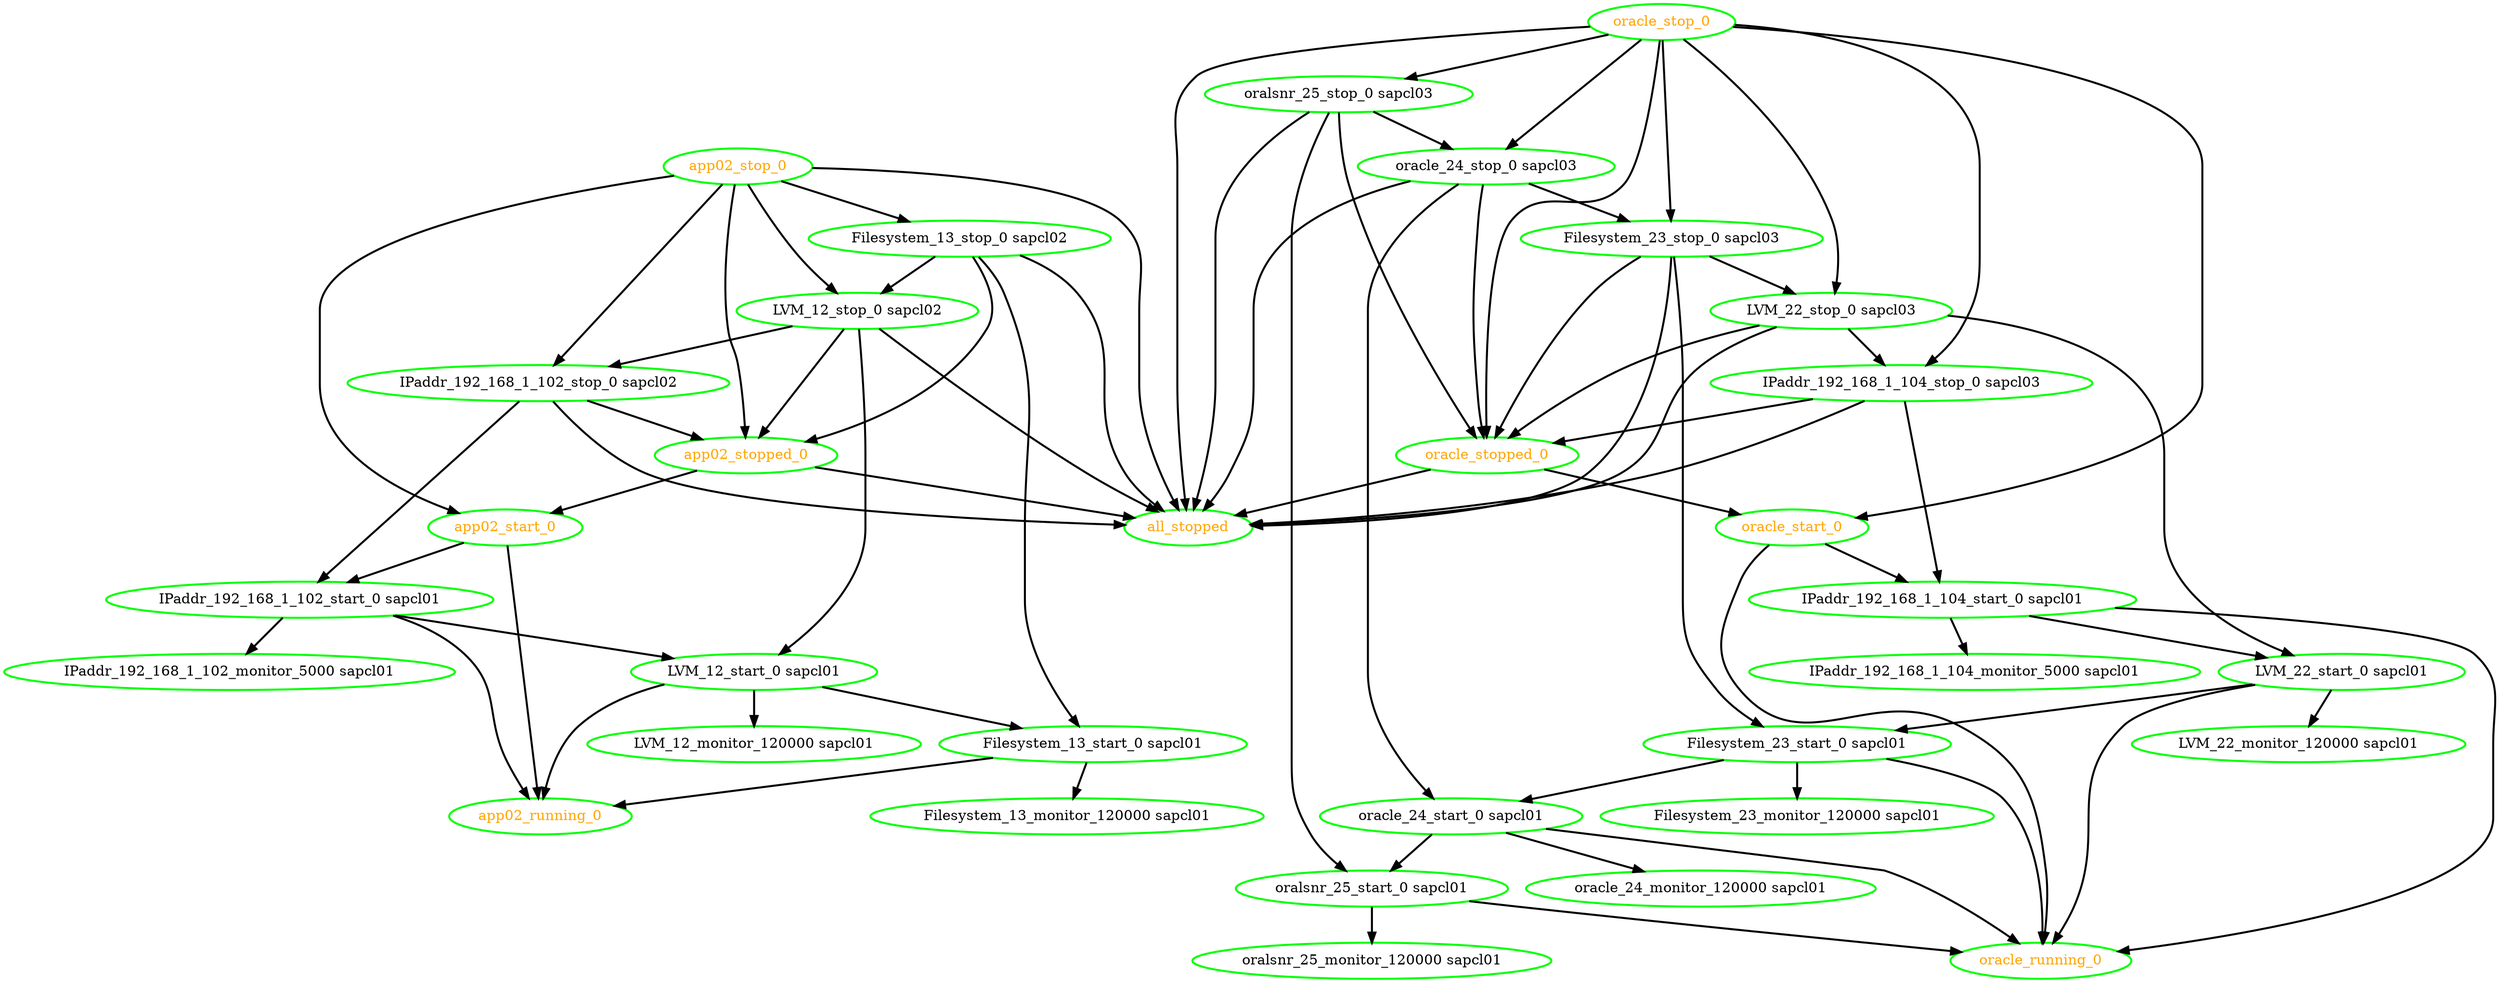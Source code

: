  digraph "g" {
"Filesystem_13_monitor_120000 sapcl01" [ style=bold color="green" fontcolor="black" ]
"Filesystem_13_start_0 sapcl01" -> "Filesystem_13_monitor_120000 sapcl01" [ style = bold]
"Filesystem_13_start_0 sapcl01" -> "app02_running_0" [ style = bold]
"Filesystem_13_start_0 sapcl01" [ style=bold color="green" fontcolor="black" ]
"Filesystem_13_stop_0 sapcl02" -> "Filesystem_13_start_0 sapcl01" [ style = bold]
"Filesystem_13_stop_0 sapcl02" -> "LVM_12_stop_0 sapcl02" [ style = bold]
"Filesystem_13_stop_0 sapcl02" -> "all_stopped" [ style = bold]
"Filesystem_13_stop_0 sapcl02" -> "app02_stopped_0" [ style = bold]
"Filesystem_13_stop_0 sapcl02" [ style=bold color="green" fontcolor="black" ]
"Filesystem_23_monitor_120000 sapcl01" [ style=bold color="green" fontcolor="black" ]
"Filesystem_23_start_0 sapcl01" -> "Filesystem_23_monitor_120000 sapcl01" [ style = bold]
"Filesystem_23_start_0 sapcl01" -> "oracle_24_start_0 sapcl01" [ style = bold]
"Filesystem_23_start_0 sapcl01" -> "oracle_running_0" [ style = bold]
"Filesystem_23_start_0 sapcl01" [ style=bold color="green" fontcolor="black" ]
"Filesystem_23_stop_0 sapcl03" -> "Filesystem_23_start_0 sapcl01" [ style = bold]
"Filesystem_23_stop_0 sapcl03" -> "LVM_22_stop_0 sapcl03" [ style = bold]
"Filesystem_23_stop_0 sapcl03" -> "all_stopped" [ style = bold]
"Filesystem_23_stop_0 sapcl03" -> "oracle_stopped_0" [ style = bold]
"Filesystem_23_stop_0 sapcl03" [ style=bold color="green" fontcolor="black" ]
"IPaddr_192_168_1_102_monitor_5000 sapcl01" [ style=bold color="green" fontcolor="black" ]
"IPaddr_192_168_1_102_start_0 sapcl01" -> "IPaddr_192_168_1_102_monitor_5000 sapcl01" [ style = bold]
"IPaddr_192_168_1_102_start_0 sapcl01" -> "LVM_12_start_0 sapcl01" [ style = bold]
"IPaddr_192_168_1_102_start_0 sapcl01" -> "app02_running_0" [ style = bold]
"IPaddr_192_168_1_102_start_0 sapcl01" [ style=bold color="green" fontcolor="black" ]
"IPaddr_192_168_1_102_stop_0 sapcl02" -> "IPaddr_192_168_1_102_start_0 sapcl01" [ style = bold]
"IPaddr_192_168_1_102_stop_0 sapcl02" -> "all_stopped" [ style = bold]
"IPaddr_192_168_1_102_stop_0 sapcl02" -> "app02_stopped_0" [ style = bold]
"IPaddr_192_168_1_102_stop_0 sapcl02" [ style=bold color="green" fontcolor="black" ]
"IPaddr_192_168_1_104_monitor_5000 sapcl01" [ style=bold color="green" fontcolor="black" ]
"IPaddr_192_168_1_104_start_0 sapcl01" -> "IPaddr_192_168_1_104_monitor_5000 sapcl01" [ style = bold]
"IPaddr_192_168_1_104_start_0 sapcl01" -> "LVM_22_start_0 sapcl01" [ style = bold]
"IPaddr_192_168_1_104_start_0 sapcl01" -> "oracle_running_0" [ style = bold]
"IPaddr_192_168_1_104_start_0 sapcl01" [ style=bold color="green" fontcolor="black" ]
"IPaddr_192_168_1_104_stop_0 sapcl03" -> "IPaddr_192_168_1_104_start_0 sapcl01" [ style = bold]
"IPaddr_192_168_1_104_stop_0 sapcl03" -> "all_stopped" [ style = bold]
"IPaddr_192_168_1_104_stop_0 sapcl03" -> "oracle_stopped_0" [ style = bold]
"IPaddr_192_168_1_104_stop_0 sapcl03" [ style=bold color="green" fontcolor="black" ]
"LVM_12_monitor_120000 sapcl01" [ style=bold color="green" fontcolor="black" ]
"LVM_12_start_0 sapcl01" -> "Filesystem_13_start_0 sapcl01" [ style = bold]
"LVM_12_start_0 sapcl01" -> "LVM_12_monitor_120000 sapcl01" [ style = bold]
"LVM_12_start_0 sapcl01" -> "app02_running_0" [ style = bold]
"LVM_12_start_0 sapcl01" [ style=bold color="green" fontcolor="black" ]
"LVM_12_stop_0 sapcl02" -> "IPaddr_192_168_1_102_stop_0 sapcl02" [ style = bold]
"LVM_12_stop_0 sapcl02" -> "LVM_12_start_0 sapcl01" [ style = bold]
"LVM_12_stop_0 sapcl02" -> "all_stopped" [ style = bold]
"LVM_12_stop_0 sapcl02" -> "app02_stopped_0" [ style = bold]
"LVM_12_stop_0 sapcl02" [ style=bold color="green" fontcolor="black" ]
"LVM_22_monitor_120000 sapcl01" [ style=bold color="green" fontcolor="black" ]
"LVM_22_start_0 sapcl01" -> "Filesystem_23_start_0 sapcl01" [ style = bold]
"LVM_22_start_0 sapcl01" -> "LVM_22_monitor_120000 sapcl01" [ style = bold]
"LVM_22_start_0 sapcl01" -> "oracle_running_0" [ style = bold]
"LVM_22_start_0 sapcl01" [ style=bold color="green" fontcolor="black" ]
"LVM_22_stop_0 sapcl03" -> "IPaddr_192_168_1_104_stop_0 sapcl03" [ style = bold]
"LVM_22_stop_0 sapcl03" -> "LVM_22_start_0 sapcl01" [ style = bold]
"LVM_22_stop_0 sapcl03" -> "all_stopped" [ style = bold]
"LVM_22_stop_0 sapcl03" -> "oracle_stopped_0" [ style = bold]
"LVM_22_stop_0 sapcl03" [ style=bold color="green" fontcolor="black" ]
"all_stopped" [ style=bold color="green" fontcolor="orange"  ]
"app02_running_0" [ style=bold color="green" fontcolor="orange" ]
"app02_start_0" -> "IPaddr_192_168_1_102_start_0 sapcl01" [ style = bold]
"app02_start_0" -> "app02_running_0" [ style = bold]
"app02_start_0" [ style=bold color="green" fontcolor="orange" ]
"app02_stop_0" -> "Filesystem_13_stop_0 sapcl02" [ style = bold]
"app02_stop_0" -> "IPaddr_192_168_1_102_stop_0 sapcl02" [ style = bold]
"app02_stop_0" -> "LVM_12_stop_0 sapcl02" [ style = bold]
"app02_stop_0" -> "all_stopped" [ style = bold]
"app02_stop_0" -> "app02_start_0" [ style = bold]
"app02_stop_0" -> "app02_stopped_0" [ style = bold]
"app02_stop_0" [ style=bold color="green" fontcolor="orange" ]
"app02_stopped_0" -> "all_stopped" [ style = bold]
"app02_stopped_0" -> "app02_start_0" [ style = bold]
"app02_stopped_0" [ style=bold color="green" fontcolor="orange" ]
"oracle_24_monitor_120000 sapcl01" [ style=bold color="green" fontcolor="black" ]
"oracle_24_start_0 sapcl01" -> "oracle_24_monitor_120000 sapcl01" [ style = bold]
"oracle_24_start_0 sapcl01" -> "oracle_running_0" [ style = bold]
"oracle_24_start_0 sapcl01" -> "oralsnr_25_start_0 sapcl01" [ style = bold]
"oracle_24_start_0 sapcl01" [ style=bold color="green" fontcolor="black" ]
"oracle_24_stop_0 sapcl03" -> "Filesystem_23_stop_0 sapcl03" [ style = bold]
"oracle_24_stop_0 sapcl03" -> "all_stopped" [ style = bold]
"oracle_24_stop_0 sapcl03" -> "oracle_24_start_0 sapcl01" [ style = bold]
"oracle_24_stop_0 sapcl03" -> "oracle_stopped_0" [ style = bold]
"oracle_24_stop_0 sapcl03" [ style=bold color="green" fontcolor="black" ]
"oracle_running_0" [ style=bold color="green" fontcolor="orange" ]
"oracle_start_0" -> "IPaddr_192_168_1_104_start_0 sapcl01" [ style = bold]
"oracle_start_0" -> "oracle_running_0" [ style = bold]
"oracle_start_0" [ style=bold color="green" fontcolor="orange" ]
"oracle_stop_0" -> "Filesystem_23_stop_0 sapcl03" [ style = bold]
"oracle_stop_0" -> "IPaddr_192_168_1_104_stop_0 sapcl03" [ style = bold]
"oracle_stop_0" -> "LVM_22_stop_0 sapcl03" [ style = bold]
"oracle_stop_0" -> "all_stopped" [ style = bold]
"oracle_stop_0" -> "oracle_24_stop_0 sapcl03" [ style = bold]
"oracle_stop_0" -> "oracle_start_0" [ style = bold]
"oracle_stop_0" -> "oracle_stopped_0" [ style = bold]
"oracle_stop_0" -> "oralsnr_25_stop_0 sapcl03" [ style = bold]
"oracle_stop_0" [ style=bold color="green" fontcolor="orange" ]
"oracle_stopped_0" -> "all_stopped" [ style = bold]
"oracle_stopped_0" -> "oracle_start_0" [ style = bold]
"oracle_stopped_0" [ style=bold color="green" fontcolor="orange" ]
"oralsnr_25_monitor_120000 sapcl01" [ style=bold color="green" fontcolor="black" ]
"oralsnr_25_start_0 sapcl01" -> "oracle_running_0" [ style = bold]
"oralsnr_25_start_0 sapcl01" -> "oralsnr_25_monitor_120000 sapcl01" [ style = bold]
"oralsnr_25_start_0 sapcl01" [ style=bold color="green" fontcolor="black" ]
"oralsnr_25_stop_0 sapcl03" -> "all_stopped" [ style = bold]
"oralsnr_25_stop_0 sapcl03" -> "oracle_24_stop_0 sapcl03" [ style = bold]
"oralsnr_25_stop_0 sapcl03" -> "oracle_stopped_0" [ style = bold]
"oralsnr_25_stop_0 sapcl03" -> "oralsnr_25_start_0 sapcl01" [ style = bold]
"oralsnr_25_stop_0 sapcl03" [ style=bold color="green" fontcolor="black" ]
}
